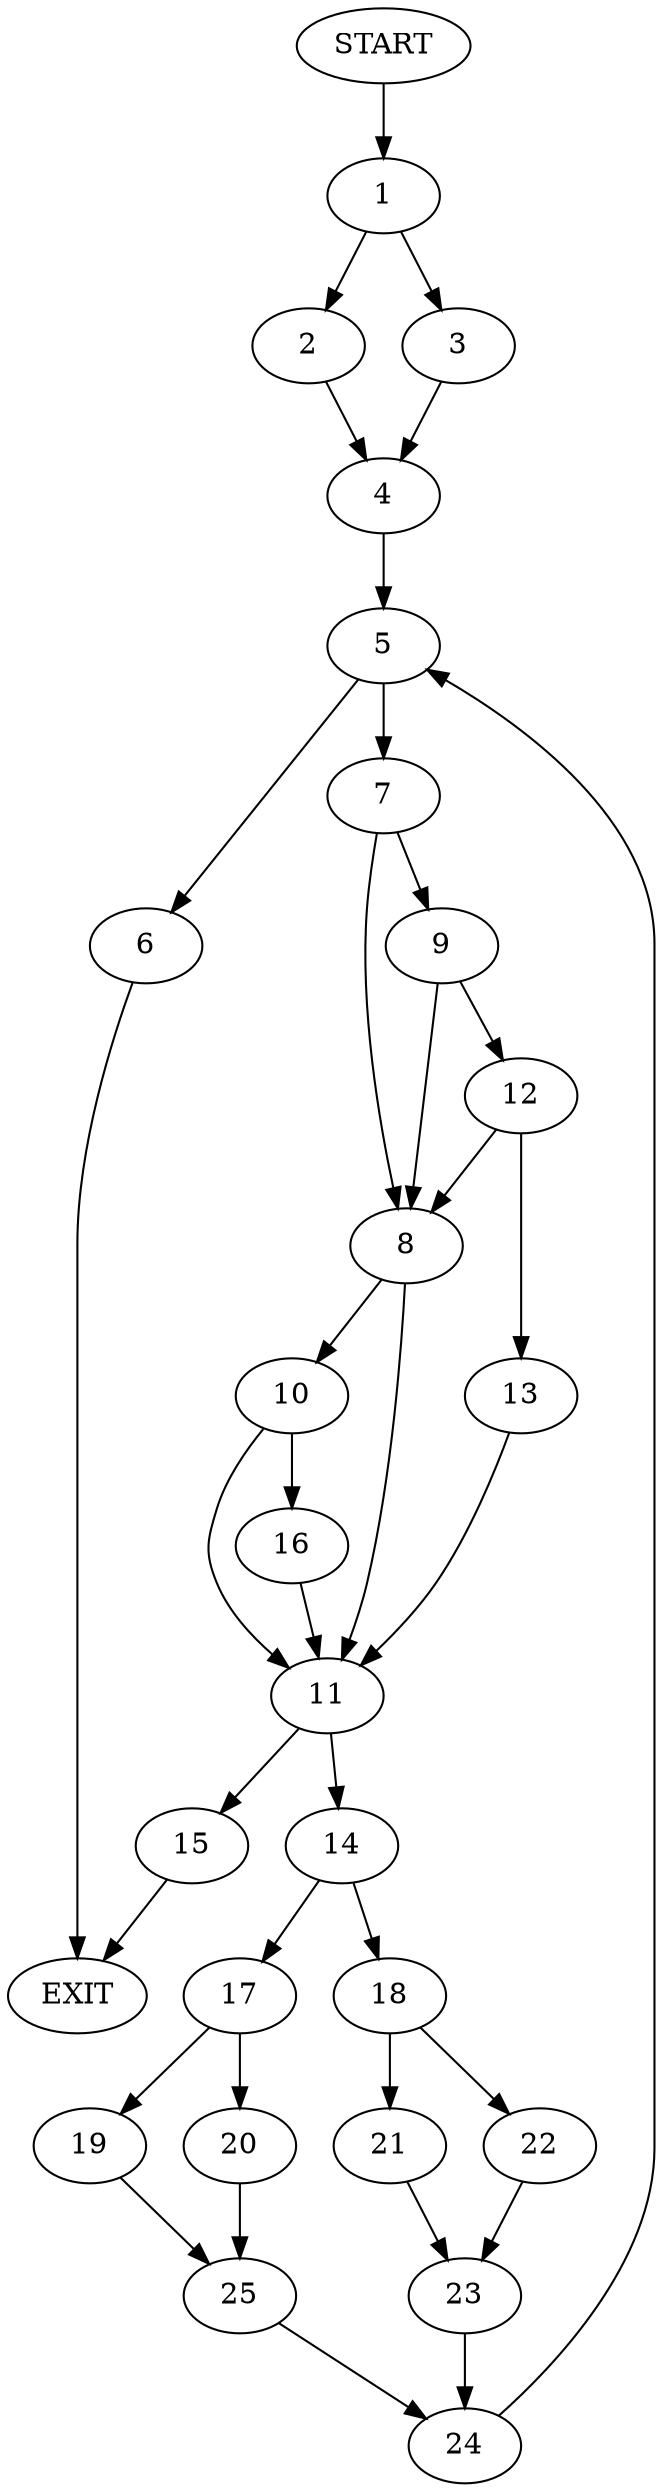 digraph {
0 [label="START"]
26 [label="EXIT"]
0 -> 1
1 -> 2
1 -> 3
3 -> 4
2 -> 4
4 -> 5
5 -> 6
5 -> 7
7 -> 8
7 -> 9
6 -> 26
8 -> 10
8 -> 11
9 -> 12
9 -> 8
12 -> 13
12 -> 8
13 -> 11
11 -> 14
11 -> 15
10 -> 11
10 -> 16
16 -> 11
14 -> 17
14 -> 18
15 -> 26
17 -> 19
17 -> 20
18 -> 21
18 -> 22
22 -> 23
21 -> 23
23 -> 24
24 -> 5
20 -> 25
19 -> 25
25 -> 24
}
